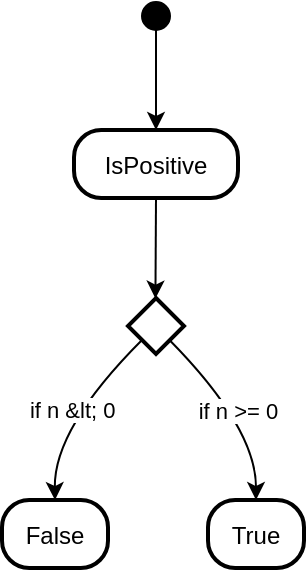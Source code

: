<mxfile version="24.8.4">
  <diagram name="Page-1" id="GHcBO0QnvBskEEiPLvt5">
    <mxGraphModel>
      <root>
        <mxCell id="0" />
        <mxCell id="1" parent="0" />
        <mxCell id="2" value="" style="rhombus;strokeWidth=2;whiteSpace=wrap;" vertex="1" parent="1">
          <mxGeometry x="82" y="156" width="28" height="28" as="geometry" />
        </mxCell>
        <mxCell id="3" value="" style="ellipse;fillColor=strokeColor;" vertex="1" parent="1">
          <mxGeometry x="89" y="8" width="14" height="14" as="geometry" />
        </mxCell>
        <mxCell id="4" value="IsPositive" style="rounded=1;arcSize=40;strokeWidth=2" vertex="1" parent="1">
          <mxGeometry x="55" y="72" width="82" height="34" as="geometry" />
        </mxCell>
        <mxCell id="5" value="False" style="rounded=1;arcSize=40;strokeWidth=2" vertex="1" parent="1">
          <mxGeometry x="19" y="257" width="53" height="34" as="geometry" />
        </mxCell>
        <mxCell id="6" value="True" style="rounded=1;arcSize=40;strokeWidth=2" vertex="1" parent="1">
          <mxGeometry x="122" y="257" width="48" height="34" as="geometry" />
        </mxCell>
        <mxCell id="7" value="" style="curved=1;startArrow=none;;exitX=0.48;exitY=1;entryX=0.5;entryY=0;" edge="1" parent="1" source="3" target="4">
          <mxGeometry relative="1" as="geometry">
            <Array as="points" />
          </mxGeometry>
        </mxCell>
        <mxCell id="8" value="" style="curved=1;startArrow=none;;exitX=0.5;exitY=1.01;entryX=0.49;entryY=0.01;" edge="1" parent="1" source="4" target="2">
          <mxGeometry relative="1" as="geometry">
            <Array as="points" />
          </mxGeometry>
        </mxCell>
        <mxCell id="9" value="if n &amp;lt; 0" style="curved=1;startArrow=none;;exitX=-0.01;exitY=1.01;entryX=0.5;entryY=-0.01;" edge="1" parent="1" source="2" target="5">
          <mxGeometry relative="1" as="geometry">
            <Array as="points">
              <mxPoint x="45" y="221" />
            </Array>
          </mxGeometry>
        </mxCell>
        <mxCell id="10" value="if n &gt;= 0" style="curved=1;startArrow=none;;exitX=0.99;exitY=1.01;entryX=0.5;entryY=-0.01;" edge="1" parent="1" source="2" target="6">
          <mxGeometry relative="1" as="geometry">
            <Array as="points">
              <mxPoint x="146" y="221" />
            </Array>
          </mxGeometry>
        </mxCell>
      </root>
    </mxGraphModel>
  </diagram>
</mxfile>
